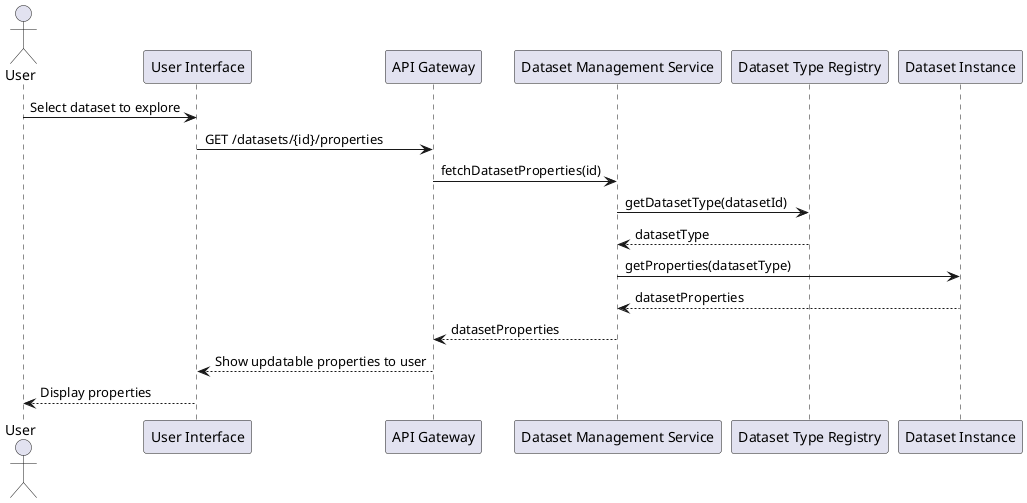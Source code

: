 @startuml
actor User as user
participant "User Interface" as UI
participant "API Gateway" as API
participant "Dataset Management Service" as DMS
participant "Dataset Type Registry" as DTR
participant "Dataset Instance" as DI

user -> UI : Select dataset to explore
UI -> API : GET /datasets/{id}/properties
API -> DMS : fetchDatasetProperties(id)
DMS -> DTR : getDatasetType(datasetId)
DTR --> DMS : datasetType
DMS -> DI : getProperties(datasetType)
DI --> DMS : datasetProperties
DMS --> API : datasetProperties
API --> UI : Show updatable properties to user
UI --> user : Display properties

@enduml
